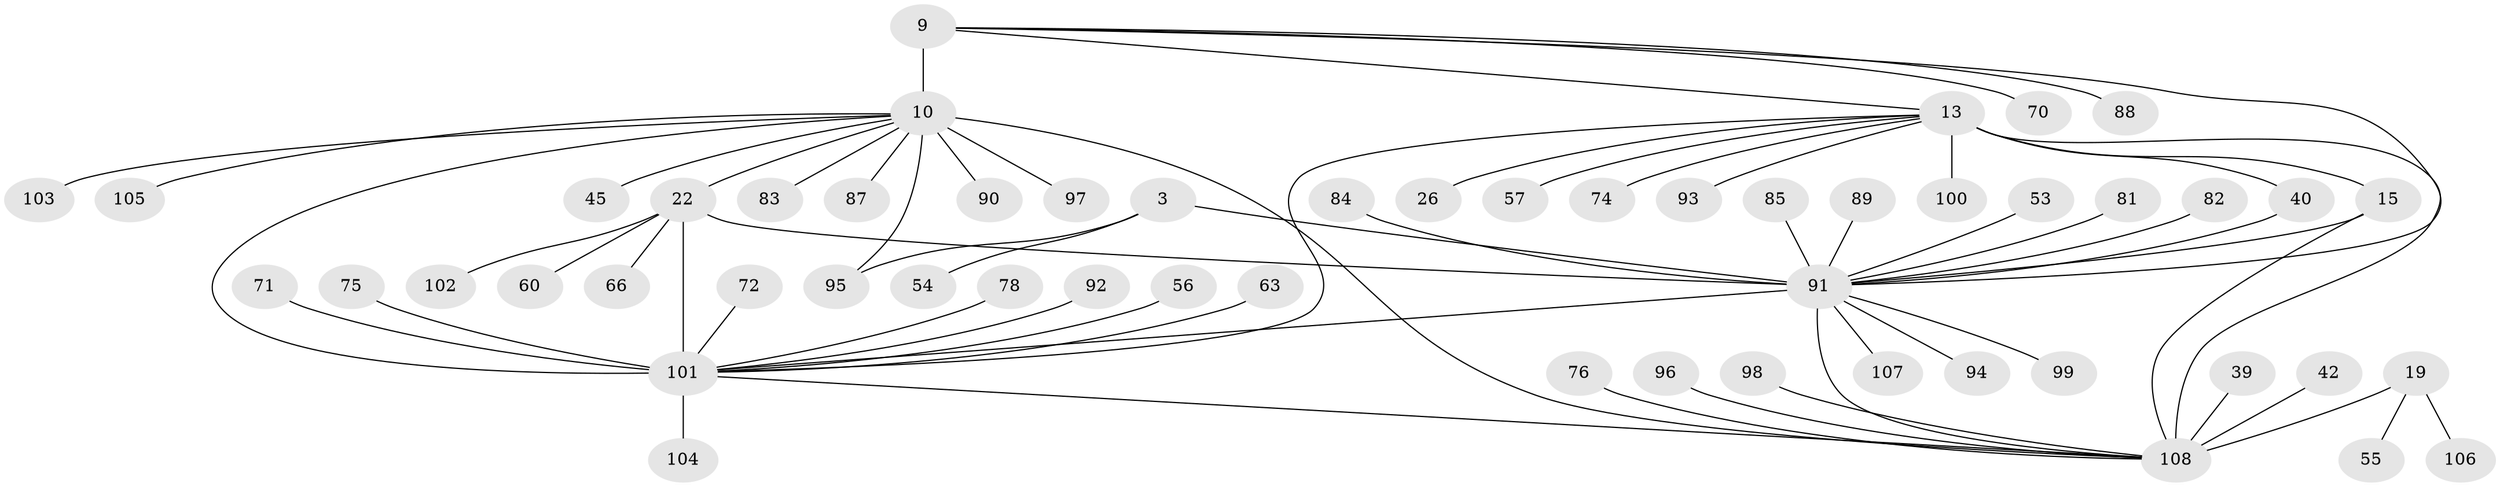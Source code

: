 // original degree distribution, {5: 0.037037037037037035, 11: 0.018518518518518517, 6: 0.05555555555555555, 13: 0.009259259259259259, 8: 0.046296296296296294, 7: 0.046296296296296294, 4: 0.009259259259259259, 10: 0.009259259259259259, 1: 0.49074074074074076, 3: 0.046296296296296294, 2: 0.23148148148148148}
// Generated by graph-tools (version 1.1) at 2025/56/03/09/25 04:56:03]
// undirected, 54 vertices, 64 edges
graph export_dot {
graph [start="1"]
  node [color=gray90,style=filled];
  3 [super="+1"];
  9 [super="+8"];
  10 [super="+6+7"];
  13 [super="+12"];
  15 [super="+14"];
  19 [super="+16"];
  22 [super="+21"];
  26;
  39;
  40;
  42;
  45;
  53;
  54;
  55;
  56;
  57;
  60;
  63;
  66 [super="+29"];
  70;
  71 [super="+68"];
  72 [super="+44"];
  74 [super="+58"];
  75 [super="+51"];
  76;
  78;
  81;
  82;
  83 [super="+79"];
  84;
  85 [super="+77"];
  87;
  88;
  89 [super="+67"];
  90;
  91 [super="+69+5+27+4+36"];
  92 [super="+73"];
  93 [super="+32"];
  94;
  95 [super="+38"];
  96 [super="+65"];
  97 [super="+33"];
  98;
  99 [super="+34"];
  100 [super="+61"];
  101 [super="+25+31+48"];
  102;
  103 [super="+50"];
  104;
  105;
  106;
  107;
  108 [super="+80+35+49+86+20"];
  3 -- 54;
  3 -- 95;
  3 -- 91 [weight=6];
  9 -- 10 [weight=6];
  9 -- 70;
  9 -- 88;
  9 -- 13;
  9 -- 91;
  10 -- 22;
  10 -- 87;
  10 -- 95;
  10 -- 105;
  10 -- 90;
  10 -- 45;
  10 -- 97;
  10 -- 103;
  10 -- 83;
  10 -- 108;
  10 -- 101;
  13 -- 15 [weight=6];
  13 -- 93;
  13 -- 74;
  13 -- 100;
  13 -- 40;
  13 -- 57;
  13 -- 26;
  13 -- 108;
  13 -- 101;
  15 -- 91;
  15 -- 108;
  19 -- 55;
  19 -- 106;
  19 -- 108 [weight=6];
  22 -- 102;
  22 -- 60;
  22 -- 66;
  22 -- 91;
  22 -- 101 [weight=6];
  39 -- 108;
  40 -- 91;
  42 -- 108;
  53 -- 91;
  56 -- 101;
  63 -- 101;
  71 -- 101;
  72 -- 101;
  75 -- 101;
  76 -- 108;
  78 -- 101;
  81 -- 91;
  82 -- 91;
  84 -- 91;
  85 -- 91;
  89 -- 91;
  91 -- 94;
  91 -- 99;
  91 -- 101;
  91 -- 108 [weight=2];
  91 -- 107;
  92 -- 101;
  96 -- 108;
  98 -- 108;
  101 -- 104;
  101 -- 108;
}
